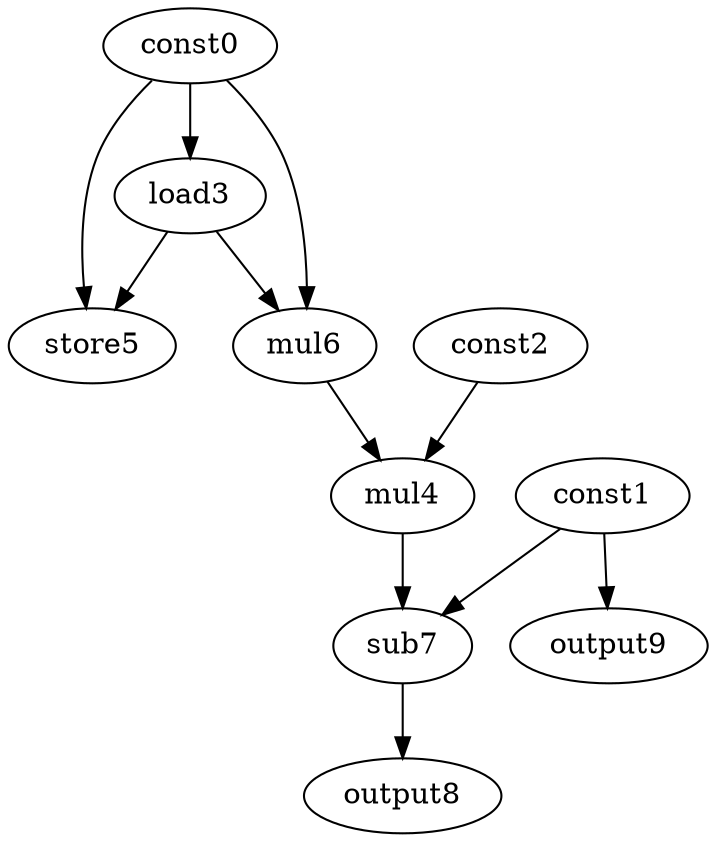 digraph G { 
const0[opcode=const]; 
const1[opcode=const]; 
const2[opcode=const]; 
load3[opcode=load]; 
mul4[opcode=mul]; 
store5[opcode=store]; 
mul6[opcode=mul]; 
sub7[opcode=sub]; 
output8[opcode=output]; 
output9[opcode=output]; 
const0->load3[operand=0];
const1->output9[operand=0];
const0->store5[operand=0];
load3->store5[operand=1];
const0->mul6[operand=0];
load3->mul6[operand=1];
const2->mul4[operand=0];
mul6->mul4[operand=1];
const1->sub7[operand=0];
mul4->sub7[operand=1];
sub7->output8[operand=0];
}
